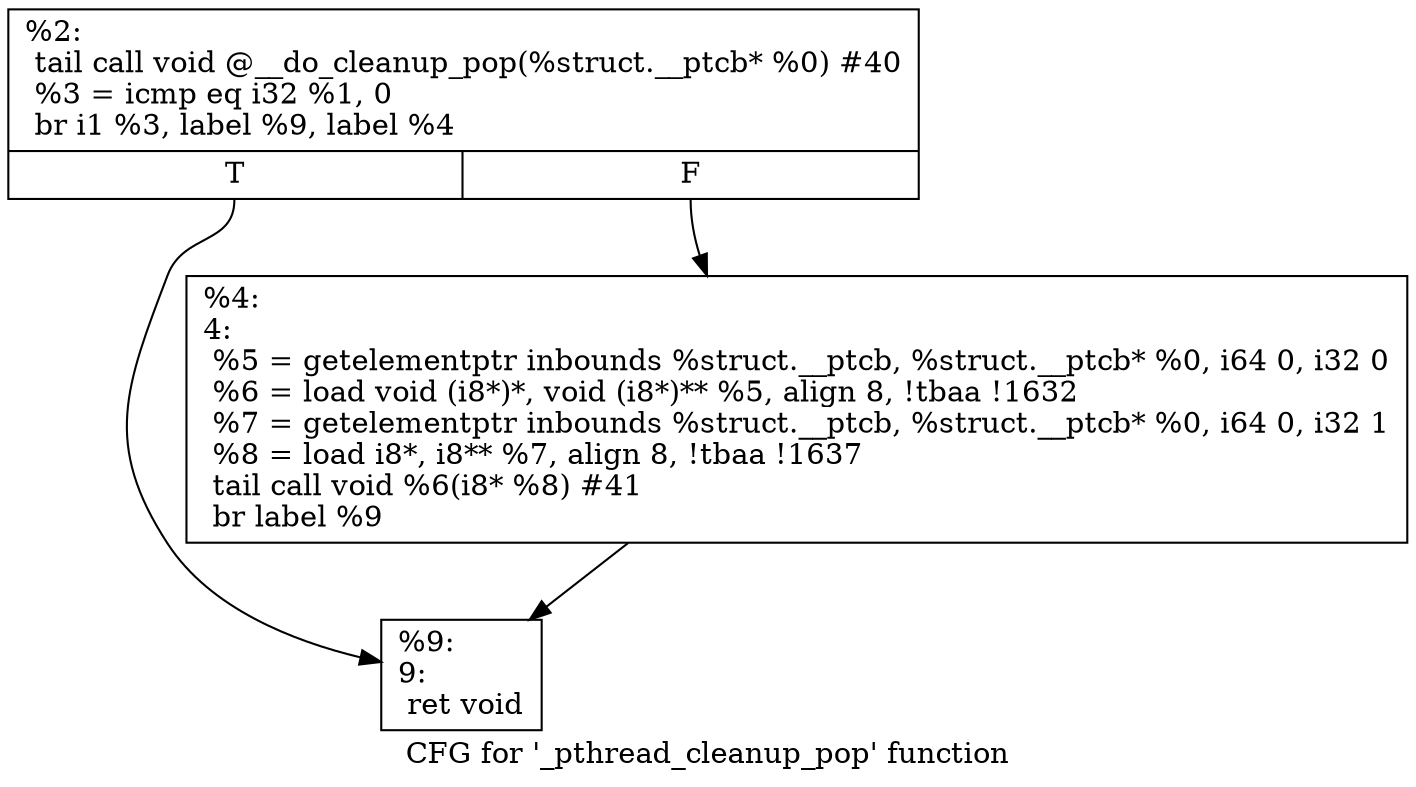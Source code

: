digraph "CFG for '_pthread_cleanup_pop' function" {
	label="CFG for '_pthread_cleanup_pop' function";

	Node0x168c450 [shape=record,label="{%2:\l  tail call void @__do_cleanup_pop(%struct.__ptcb* %0) #40\l  %3 = icmp eq i32 %1, 0\l  br i1 %3, label %9, label %4\l|{<s0>T|<s1>F}}"];
	Node0x168c450:s0 -> Node0x168ca60;
	Node0x168c450:s1 -> Node0x168ca10;
	Node0x168ca10 [shape=record,label="{%4:\l4:                                                \l  %5 = getelementptr inbounds %struct.__ptcb, %struct.__ptcb* %0, i64 0, i32 0\l  %6 = load void (i8*)*, void (i8*)** %5, align 8, !tbaa !1632\l  %7 = getelementptr inbounds %struct.__ptcb, %struct.__ptcb* %0, i64 0, i32 1\l  %8 = load i8*, i8** %7, align 8, !tbaa !1637\l  tail call void %6(i8* %8) #41\l  br label %9\l}"];
	Node0x168ca10 -> Node0x168ca60;
	Node0x168ca60 [shape=record,label="{%9:\l9:                                                \l  ret void\l}"];
}

